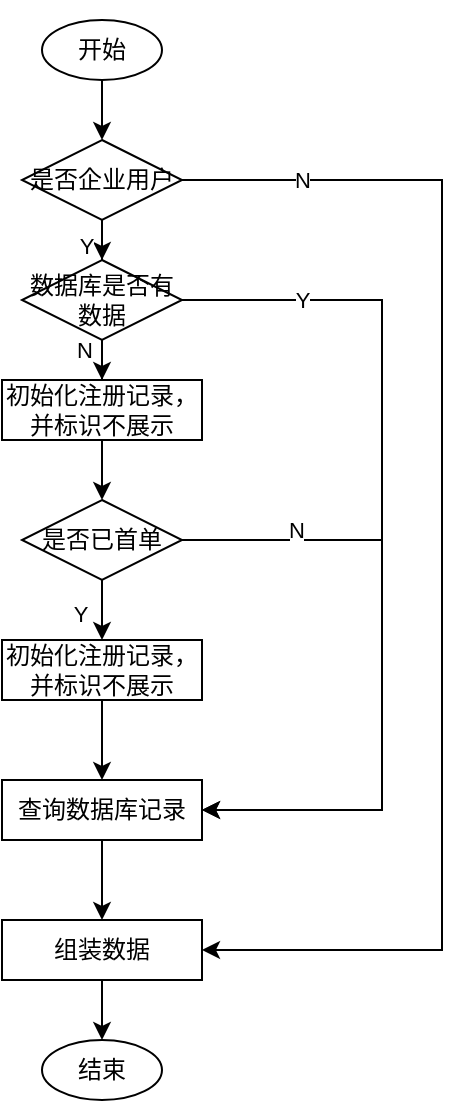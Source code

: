 <mxfile version="16.5.6" type="github">
  <diagram id="rIAHjNlIqy6LT4Khzfyz" name="Page-1">
    <mxGraphModel dx="942" dy="752" grid="1" gridSize="10" guides="1" tooltips="1" connect="1" arrows="1" fold="1" page="1" pageScale="1" pageWidth="827" pageHeight="1169" math="0" shadow="0">
      <root>
        <mxCell id="0" />
        <mxCell id="1" parent="0" />
        <mxCell id="7JyTiwPnIaNnmdQoPTuq-11" style="edgeStyle=orthogonalEdgeStyle;rounded=0;orthogonalLoop=1;jettySize=auto;html=1;" edge="1" parent="1" source="7JyTiwPnIaNnmdQoPTuq-1" target="7JyTiwPnIaNnmdQoPTuq-4">
          <mxGeometry relative="1" as="geometry" />
        </mxCell>
        <mxCell id="7JyTiwPnIaNnmdQoPTuq-1" value="开始" style="ellipse;whiteSpace=wrap;html=1;" vertex="1" parent="1">
          <mxGeometry x="240" y="50" width="60" height="30" as="geometry" />
        </mxCell>
        <mxCell id="7JyTiwPnIaNnmdQoPTuq-2" value="结束" style="ellipse;whiteSpace=wrap;html=1;" vertex="1" parent="1">
          <mxGeometry x="240" y="560" width="60" height="30" as="geometry" />
        </mxCell>
        <mxCell id="7JyTiwPnIaNnmdQoPTuq-12" style="edgeStyle=orthogonalEdgeStyle;rounded=0;orthogonalLoop=1;jettySize=auto;html=1;entryX=0.5;entryY=0;entryDx=0;entryDy=0;" edge="1" parent="1" source="7JyTiwPnIaNnmdQoPTuq-4" target="7JyTiwPnIaNnmdQoPTuq-7">
          <mxGeometry relative="1" as="geometry" />
        </mxCell>
        <mxCell id="7JyTiwPnIaNnmdQoPTuq-23" style="edgeStyle=orthogonalEdgeStyle;rounded=0;orthogonalLoop=1;jettySize=auto;html=1;entryX=1;entryY=0.5;entryDx=0;entryDy=0;" edge="1" parent="1" source="7JyTiwPnIaNnmdQoPTuq-4" target="7JyTiwPnIaNnmdQoPTuq-18">
          <mxGeometry relative="1" as="geometry">
            <Array as="points">
              <mxPoint x="440" y="130" />
              <mxPoint x="440" y="515" />
            </Array>
          </mxGeometry>
        </mxCell>
        <mxCell id="7JyTiwPnIaNnmdQoPTuq-4" value="是否企业用户" style="rhombus;whiteSpace=wrap;html=1;" vertex="1" parent="1">
          <mxGeometry x="230" y="110" width="80" height="40" as="geometry" />
        </mxCell>
        <mxCell id="7JyTiwPnIaNnmdQoPTuq-13" style="edgeStyle=orthogonalEdgeStyle;rounded=0;orthogonalLoop=1;jettySize=auto;html=1;" edge="1" parent="1" source="7JyTiwPnIaNnmdQoPTuq-7" target="7JyTiwPnIaNnmdQoPTuq-8">
          <mxGeometry relative="1" as="geometry" />
        </mxCell>
        <mxCell id="7JyTiwPnIaNnmdQoPTuq-24" style="edgeStyle=orthogonalEdgeStyle;rounded=0;orthogonalLoop=1;jettySize=auto;html=1;entryX=1;entryY=0.5;entryDx=0;entryDy=0;" edge="1" parent="1" source="7JyTiwPnIaNnmdQoPTuq-7" target="7JyTiwPnIaNnmdQoPTuq-17">
          <mxGeometry relative="1" as="geometry">
            <Array as="points">
              <mxPoint x="410" y="190" />
              <mxPoint x="410" y="445" />
            </Array>
          </mxGeometry>
        </mxCell>
        <mxCell id="7JyTiwPnIaNnmdQoPTuq-26" value="Y" style="edgeLabel;html=1;align=center;verticalAlign=middle;resizable=0;points=[];" vertex="1" connectable="0" parent="7JyTiwPnIaNnmdQoPTuq-24">
          <mxGeometry x="-0.708" relative="1" as="geometry">
            <mxPoint x="-5" as="offset" />
          </mxGeometry>
        </mxCell>
        <mxCell id="7JyTiwPnIaNnmdQoPTuq-31" value="N" style="edgeLabel;html=1;align=center;verticalAlign=middle;resizable=0;points=[];" vertex="1" connectable="0" parent="7JyTiwPnIaNnmdQoPTuq-24">
          <mxGeometry x="-0.357" y="-1" relative="1" as="geometry">
            <mxPoint x="-39" y="-103" as="offset" />
          </mxGeometry>
        </mxCell>
        <mxCell id="7JyTiwPnIaNnmdQoPTuq-7" value="数据库是否有数据" style="rhombus;whiteSpace=wrap;html=1;" vertex="1" parent="1">
          <mxGeometry x="230" y="170" width="80" height="40" as="geometry" />
        </mxCell>
        <mxCell id="7JyTiwPnIaNnmdQoPTuq-14" style="edgeStyle=orthogonalEdgeStyle;rounded=0;orthogonalLoop=1;jettySize=auto;html=1;" edge="1" parent="1" source="7JyTiwPnIaNnmdQoPTuq-8" target="7JyTiwPnIaNnmdQoPTuq-9">
          <mxGeometry relative="1" as="geometry" />
        </mxCell>
        <mxCell id="7JyTiwPnIaNnmdQoPTuq-8" value="初始化注册记录，并标识不展示" style="rounded=0;whiteSpace=wrap;html=1;" vertex="1" parent="1">
          <mxGeometry x="220" y="230" width="100" height="30" as="geometry" />
        </mxCell>
        <mxCell id="7JyTiwPnIaNnmdQoPTuq-15" style="edgeStyle=orthogonalEdgeStyle;rounded=0;orthogonalLoop=1;jettySize=auto;html=1;entryX=0.5;entryY=0;entryDx=0;entryDy=0;" edge="1" parent="1" source="7JyTiwPnIaNnmdQoPTuq-9" target="7JyTiwPnIaNnmdQoPTuq-10">
          <mxGeometry relative="1" as="geometry" />
        </mxCell>
        <mxCell id="7JyTiwPnIaNnmdQoPTuq-25" style="edgeStyle=orthogonalEdgeStyle;rounded=0;orthogonalLoop=1;jettySize=auto;html=1;entryX=1;entryY=0.5;entryDx=0;entryDy=0;" edge="1" parent="1" source="7JyTiwPnIaNnmdQoPTuq-9" target="7JyTiwPnIaNnmdQoPTuq-17">
          <mxGeometry relative="1" as="geometry">
            <Array as="points">
              <mxPoint x="410" y="310" />
              <mxPoint x="410" y="445" />
            </Array>
          </mxGeometry>
        </mxCell>
        <mxCell id="7JyTiwPnIaNnmdQoPTuq-9" value="是否已首单" style="rhombus;whiteSpace=wrap;html=1;" vertex="1" parent="1">
          <mxGeometry x="230" y="290" width="80" height="40" as="geometry" />
        </mxCell>
        <mxCell id="7JyTiwPnIaNnmdQoPTuq-19" style="edgeStyle=orthogonalEdgeStyle;rounded=0;orthogonalLoop=1;jettySize=auto;html=1;entryX=0.5;entryY=0;entryDx=0;entryDy=0;" edge="1" parent="1" source="7JyTiwPnIaNnmdQoPTuq-10" target="7JyTiwPnIaNnmdQoPTuq-17">
          <mxGeometry relative="1" as="geometry" />
        </mxCell>
        <mxCell id="7JyTiwPnIaNnmdQoPTuq-10" value="初始化注册记录，并标识不展示" style="rounded=0;whiteSpace=wrap;html=1;" vertex="1" parent="1">
          <mxGeometry x="220" y="360" width="100" height="30" as="geometry" />
        </mxCell>
        <mxCell id="7JyTiwPnIaNnmdQoPTuq-20" style="edgeStyle=orthogonalEdgeStyle;rounded=0;orthogonalLoop=1;jettySize=auto;html=1;" edge="1" parent="1" source="7JyTiwPnIaNnmdQoPTuq-17" target="7JyTiwPnIaNnmdQoPTuq-18">
          <mxGeometry relative="1" as="geometry" />
        </mxCell>
        <mxCell id="7JyTiwPnIaNnmdQoPTuq-17" value="查询数据库记录" style="rounded=0;whiteSpace=wrap;html=1;" vertex="1" parent="1">
          <mxGeometry x="220" y="430" width="100" height="30" as="geometry" />
        </mxCell>
        <mxCell id="7JyTiwPnIaNnmdQoPTuq-21" style="edgeStyle=orthogonalEdgeStyle;rounded=0;orthogonalLoop=1;jettySize=auto;html=1;entryX=0.5;entryY=0;entryDx=0;entryDy=0;" edge="1" parent="1" source="7JyTiwPnIaNnmdQoPTuq-18" target="7JyTiwPnIaNnmdQoPTuq-2">
          <mxGeometry relative="1" as="geometry" />
        </mxCell>
        <mxCell id="7JyTiwPnIaNnmdQoPTuq-18" value="组装数据" style="rounded=0;whiteSpace=wrap;html=1;" vertex="1" parent="1">
          <mxGeometry x="220" y="500" width="100" height="30" as="geometry" />
        </mxCell>
        <mxCell id="7JyTiwPnIaNnmdQoPTuq-27" value="Y" style="edgeLabel;html=1;align=center;verticalAlign=middle;resizable=0;points=[];" vertex="1" connectable="0" parent="1">
          <mxGeometry x="280" y="40" as="geometry">
            <mxPoint x="-18" y="123" as="offset" />
          </mxGeometry>
        </mxCell>
        <mxCell id="7JyTiwPnIaNnmdQoPTuq-28" value="Y" style="edgeLabel;html=1;align=center;verticalAlign=middle;resizable=0;points=[];" vertex="1" connectable="0" parent="1">
          <mxGeometry x="395" y="210" as="geometry">
            <mxPoint x="-136" y="137" as="offset" />
          </mxGeometry>
        </mxCell>
        <mxCell id="7JyTiwPnIaNnmdQoPTuq-32" value="N" style="edgeLabel;html=1;align=center;verticalAlign=middle;resizable=0;points=[];" vertex="1" connectable="0" parent="1">
          <mxGeometry x="370" y="130" as="geometry">
            <mxPoint x="-3" y="175" as="offset" />
          </mxGeometry>
        </mxCell>
        <mxCell id="7JyTiwPnIaNnmdQoPTuq-33" value="N" style="edgeLabel;html=1;align=center;verticalAlign=middle;resizable=0;points=[];" vertex="1" connectable="0" parent="1">
          <mxGeometry x="370" y="140" as="geometry">
            <mxPoint x="-109" y="75" as="offset" />
          </mxGeometry>
        </mxCell>
      </root>
    </mxGraphModel>
  </diagram>
</mxfile>
